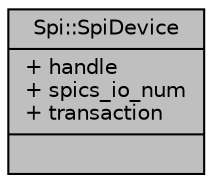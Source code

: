 digraph "Spi::SpiDevice"
{
 // LATEX_PDF_SIZE
  edge [fontname="Helvetica",fontsize="10",labelfontname="Helvetica",labelfontsize="10"];
  node [fontname="Helvetica",fontsize="10",shape=record];
  Node1 [label="{Spi::SpiDevice\n|+ handle\l+ spics_io_num\l+ transaction\l|}",height=0.2,width=0.4,color="black", fillcolor="grey75", style="filled", fontcolor="black",tooltip=" "];
}
